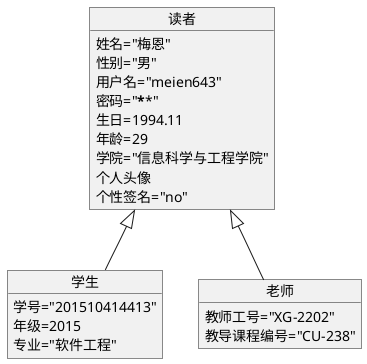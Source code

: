 @startuml
object 学生{
    学号="201510414413"
    年级=2015
    专业="软件工程"
}
object 老师{
    教师工号="XG-2202"
    教导课程编号="CU-238"
}
object 读者{
    姓名="梅恩"
    性别="男"
    用户名="meien643"
    密码="******"
    生日=1994.11
    年龄=29
    学院="信息科学与工程学院"
    个人头像
    个性签名="no"
}
读者<|--学生
读者<|--老师
@enduml